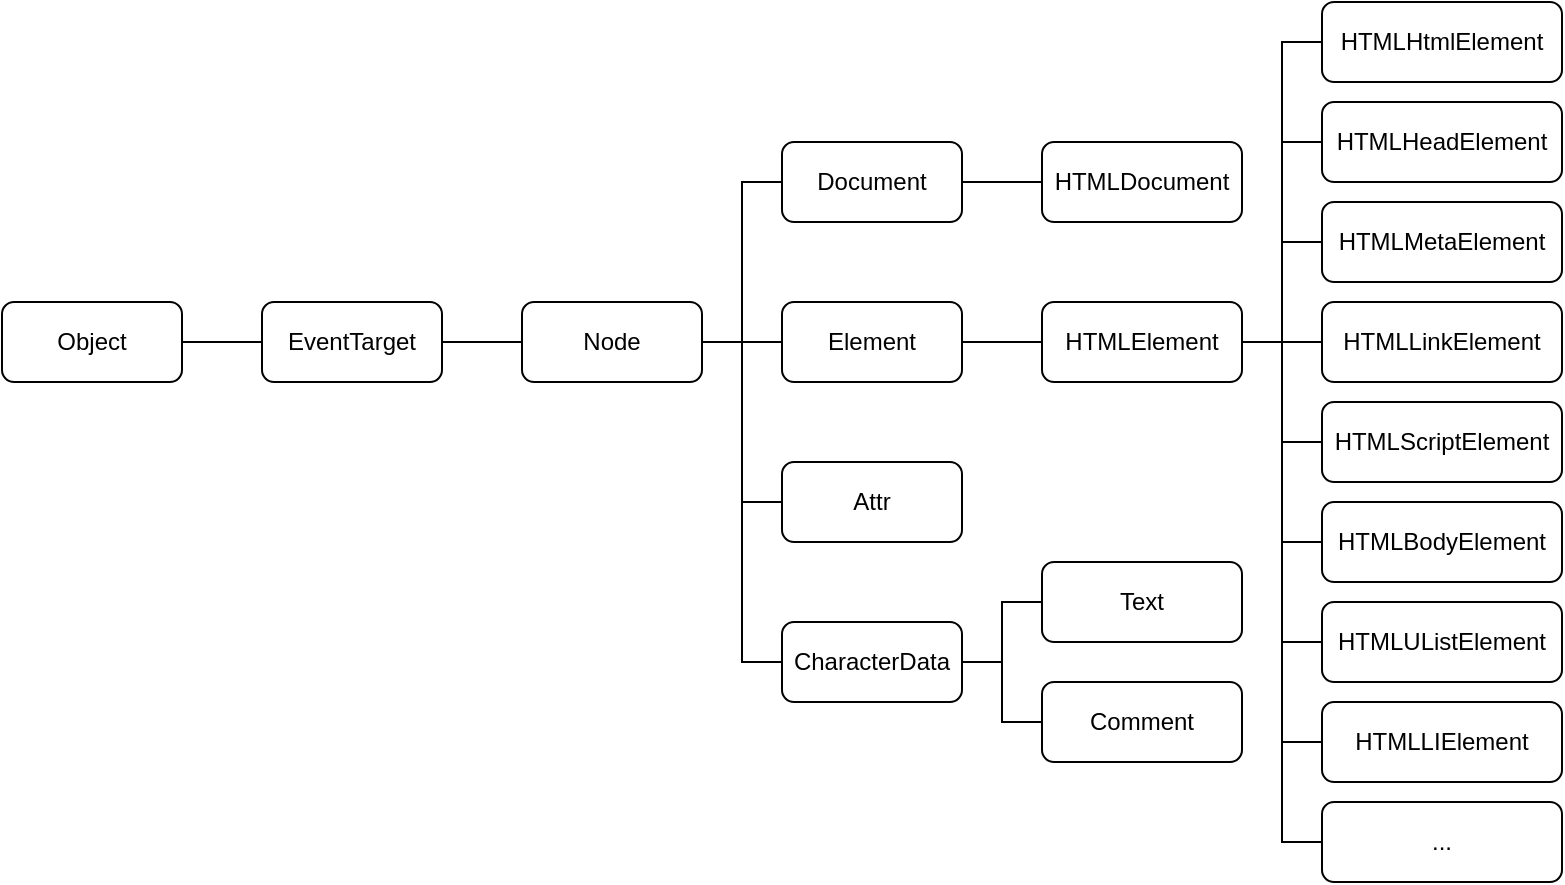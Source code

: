 <mxfile version="20.2.3" type="device"><diagram id="OWo70ETPtmCti-PXVjw3" name="페이지-1"><mxGraphModel dx="1106" dy="840" grid="1" gridSize="10" guides="1" tooltips="1" connect="1" arrows="1" fold="1" page="1" pageScale="1" pageWidth="827" pageHeight="1169" math="0" shadow="0"><root><mxCell id="0"/><mxCell id="1" parent="0"/><mxCell id="ARhb1KXE8EXd9lACOnA6-1" value="HTMLHtmlElement" style="rounded=1;whiteSpace=wrap;html=1;" vertex="1" parent="1"><mxGeometry x="680" y="320" width="120" height="40" as="geometry"/></mxCell><mxCell id="ARhb1KXE8EXd9lACOnA6-2" value="HTMLHeadElement" style="rounded=1;whiteSpace=wrap;html=1;" vertex="1" parent="1"><mxGeometry x="680" y="370" width="120" height="40" as="geometry"/></mxCell><mxCell id="ARhb1KXE8EXd9lACOnA6-3" value="HTMLMetaElement" style="rounded=1;whiteSpace=wrap;html=1;" vertex="1" parent="1"><mxGeometry x="680" y="420" width="120" height="40" as="geometry"/></mxCell><mxCell id="ARhb1KXE8EXd9lACOnA6-4" value="HTMLLinkElement" style="rounded=1;whiteSpace=wrap;html=1;" vertex="1" parent="1"><mxGeometry x="680" y="470" width="120" height="40" as="geometry"/></mxCell><mxCell id="ARhb1KXE8EXd9lACOnA6-5" value="HTMLScriptElement" style="rounded=1;whiteSpace=wrap;html=1;" vertex="1" parent="1"><mxGeometry x="680" y="520" width="120" height="40" as="geometry"/></mxCell><mxCell id="ARhb1KXE8EXd9lACOnA6-6" value="HTMLBodyElement" style="rounded=1;whiteSpace=wrap;html=1;" vertex="1" parent="1"><mxGeometry x="680" y="570" width="120" height="40" as="geometry"/></mxCell><mxCell id="ARhb1KXE8EXd9lACOnA6-7" value="HTMLUListElement" style="rounded=1;whiteSpace=wrap;html=1;" vertex="1" parent="1"><mxGeometry x="680" y="620" width="120" height="40" as="geometry"/></mxCell><mxCell id="ARhb1KXE8EXd9lACOnA6-8" value="HTMLLIElement" style="rounded=1;whiteSpace=wrap;html=1;" vertex="1" parent="1"><mxGeometry x="680" y="670" width="120" height="40" as="geometry"/></mxCell><mxCell id="ARhb1KXE8EXd9lACOnA6-9" value="..." style="rounded=1;whiteSpace=wrap;html=1;" vertex="1" parent="1"><mxGeometry x="680" y="720" width="120" height="40" as="geometry"/></mxCell><mxCell id="ARhb1KXE8EXd9lACOnA6-32" style="edgeStyle=orthogonalEdgeStyle;rounded=0;orthogonalLoop=1;jettySize=auto;html=1;exitX=1;exitY=0.5;exitDx=0;exitDy=0;entryX=0;entryY=0.5;entryDx=0;entryDy=0;endArrow=none;endFill=0;" edge="1" parent="1" source="ARhb1KXE8EXd9lACOnA6-10" target="ARhb1KXE8EXd9lACOnA6-5"><mxGeometry relative="1" as="geometry"/></mxCell><mxCell id="ARhb1KXE8EXd9lACOnA6-33" style="edgeStyle=orthogonalEdgeStyle;rounded=0;orthogonalLoop=1;jettySize=auto;html=1;exitX=1;exitY=0.5;exitDx=0;exitDy=0;entryX=0;entryY=0.5;entryDx=0;entryDy=0;endArrow=none;endFill=0;" edge="1" parent="1" source="ARhb1KXE8EXd9lACOnA6-10" target="ARhb1KXE8EXd9lACOnA6-1"><mxGeometry relative="1" as="geometry"/></mxCell><mxCell id="ARhb1KXE8EXd9lACOnA6-34" style="edgeStyle=orthogonalEdgeStyle;rounded=0;orthogonalLoop=1;jettySize=auto;html=1;exitX=1;exitY=0.5;exitDx=0;exitDy=0;entryX=0;entryY=0.5;entryDx=0;entryDy=0;endArrow=none;endFill=0;" edge="1" parent="1" source="ARhb1KXE8EXd9lACOnA6-10" target="ARhb1KXE8EXd9lACOnA6-2"><mxGeometry relative="1" as="geometry"/></mxCell><mxCell id="ARhb1KXE8EXd9lACOnA6-35" style="edgeStyle=orthogonalEdgeStyle;rounded=0;orthogonalLoop=1;jettySize=auto;html=1;exitX=1;exitY=0.5;exitDx=0;exitDy=0;entryX=0;entryY=0.5;entryDx=0;entryDy=0;endArrow=none;endFill=0;" edge="1" parent="1" source="ARhb1KXE8EXd9lACOnA6-10" target="ARhb1KXE8EXd9lACOnA6-3"><mxGeometry relative="1" as="geometry"/></mxCell><mxCell id="ARhb1KXE8EXd9lACOnA6-36" style="edgeStyle=orthogonalEdgeStyle;rounded=0;orthogonalLoop=1;jettySize=auto;html=1;exitX=1;exitY=0.5;exitDx=0;exitDy=0;entryX=0;entryY=0.5;entryDx=0;entryDy=0;endArrow=none;endFill=0;" edge="1" parent="1" source="ARhb1KXE8EXd9lACOnA6-10" target="ARhb1KXE8EXd9lACOnA6-4"><mxGeometry relative="1" as="geometry"/></mxCell><mxCell id="ARhb1KXE8EXd9lACOnA6-37" style="edgeStyle=orthogonalEdgeStyle;rounded=0;orthogonalLoop=1;jettySize=auto;html=1;exitX=1;exitY=0.5;exitDx=0;exitDy=0;entryX=0;entryY=0.5;entryDx=0;entryDy=0;endArrow=none;endFill=0;" edge="1" parent="1" source="ARhb1KXE8EXd9lACOnA6-10" target="ARhb1KXE8EXd9lACOnA6-6"><mxGeometry relative="1" as="geometry"/></mxCell><mxCell id="ARhb1KXE8EXd9lACOnA6-38" style="edgeStyle=orthogonalEdgeStyle;rounded=0;orthogonalLoop=1;jettySize=auto;html=1;exitX=1;exitY=0.5;exitDx=0;exitDy=0;entryX=0;entryY=0.5;entryDx=0;entryDy=0;endArrow=none;endFill=0;" edge="1" parent="1" source="ARhb1KXE8EXd9lACOnA6-10" target="ARhb1KXE8EXd9lACOnA6-7"><mxGeometry relative="1" as="geometry"/></mxCell><mxCell id="ARhb1KXE8EXd9lACOnA6-39" style="edgeStyle=orthogonalEdgeStyle;rounded=0;orthogonalLoop=1;jettySize=auto;html=1;exitX=1;exitY=0.5;exitDx=0;exitDy=0;entryX=0;entryY=0.5;entryDx=0;entryDy=0;endArrow=none;endFill=0;" edge="1" parent="1" source="ARhb1KXE8EXd9lACOnA6-10" target="ARhb1KXE8EXd9lACOnA6-8"><mxGeometry relative="1" as="geometry"/></mxCell><mxCell id="ARhb1KXE8EXd9lACOnA6-40" style="edgeStyle=orthogonalEdgeStyle;rounded=0;orthogonalLoop=1;jettySize=auto;html=1;exitX=1;exitY=0.5;exitDx=0;exitDy=0;entryX=0;entryY=0.5;entryDx=0;entryDy=0;endArrow=none;endFill=0;" edge="1" parent="1" source="ARhb1KXE8EXd9lACOnA6-10" target="ARhb1KXE8EXd9lACOnA6-9"><mxGeometry relative="1" as="geometry"/></mxCell><mxCell id="ARhb1KXE8EXd9lACOnA6-10" value="HTMLElement" style="rounded=1;whiteSpace=wrap;html=1;" vertex="1" parent="1"><mxGeometry x="540" y="470" width="100" height="40" as="geometry"/></mxCell><mxCell id="ARhb1KXE8EXd9lACOnA6-11" value="HTMLDocument" style="rounded=1;whiteSpace=wrap;html=1;" vertex="1" parent="1"><mxGeometry x="540" y="390" width="100" height="40" as="geometry"/></mxCell><mxCell id="ARhb1KXE8EXd9lACOnA6-27" style="edgeStyle=orthogonalEdgeStyle;rounded=0;orthogonalLoop=1;jettySize=auto;html=1;exitX=1;exitY=0.5;exitDx=0;exitDy=0;entryX=0;entryY=0.5;entryDx=0;entryDy=0;endArrow=none;endFill=0;" edge="1" parent="1" source="ARhb1KXE8EXd9lACOnA6-12" target="ARhb1KXE8EXd9lACOnA6-11"><mxGeometry relative="1" as="geometry"/></mxCell><mxCell id="ARhb1KXE8EXd9lACOnA6-12" value="Document" style="rounded=1;whiteSpace=wrap;html=1;" vertex="1" parent="1"><mxGeometry x="410" y="390" width="90" height="40" as="geometry"/></mxCell><mxCell id="ARhb1KXE8EXd9lACOnA6-25" style="edgeStyle=orthogonalEdgeStyle;rounded=0;orthogonalLoop=1;jettySize=auto;html=1;exitX=1;exitY=0.5;exitDx=0;exitDy=0;entryX=0;entryY=0.5;entryDx=0;entryDy=0;endArrow=none;endFill=0;" edge="1" parent="1" source="ARhb1KXE8EXd9lACOnA6-13" target="ARhb1KXE8EXd9lACOnA6-10"><mxGeometry relative="1" as="geometry"/></mxCell><mxCell id="ARhb1KXE8EXd9lACOnA6-13" value="Element" style="rounded=1;whiteSpace=wrap;html=1;" vertex="1" parent="1"><mxGeometry x="410" y="470" width="90" height="40" as="geometry"/></mxCell><mxCell id="ARhb1KXE8EXd9lACOnA6-14" value="Attr" style="rounded=1;whiteSpace=wrap;html=1;" vertex="1" parent="1"><mxGeometry x="410" y="550" width="90" height="40" as="geometry"/></mxCell><mxCell id="ARhb1KXE8EXd9lACOnA6-30" style="edgeStyle=orthogonalEdgeStyle;rounded=0;orthogonalLoop=1;jettySize=auto;html=1;exitX=1;exitY=0.5;exitDx=0;exitDy=0;entryX=0;entryY=0.5;entryDx=0;entryDy=0;endArrow=none;endFill=0;" edge="1" parent="1" source="ARhb1KXE8EXd9lACOnA6-15" target="ARhb1KXE8EXd9lACOnA6-16"><mxGeometry relative="1" as="geometry"/></mxCell><mxCell id="ARhb1KXE8EXd9lACOnA6-31" style="edgeStyle=orthogonalEdgeStyle;rounded=0;orthogonalLoop=1;jettySize=auto;html=1;exitX=1;exitY=0.5;exitDx=0;exitDy=0;entryX=0;entryY=0.5;entryDx=0;entryDy=0;endArrow=none;endFill=0;" edge="1" parent="1" source="ARhb1KXE8EXd9lACOnA6-15" target="ARhb1KXE8EXd9lACOnA6-17"><mxGeometry relative="1" as="geometry"/></mxCell><mxCell id="ARhb1KXE8EXd9lACOnA6-15" value="CharacterData" style="rounded=1;whiteSpace=wrap;html=1;" vertex="1" parent="1"><mxGeometry x="410" y="630" width="90" height="40" as="geometry"/></mxCell><mxCell id="ARhb1KXE8EXd9lACOnA6-16" value="Text" style="rounded=1;whiteSpace=wrap;html=1;" vertex="1" parent="1"><mxGeometry x="540" y="600" width="100" height="40" as="geometry"/></mxCell><mxCell id="ARhb1KXE8EXd9lACOnA6-17" value="Comment" style="rounded=1;whiteSpace=wrap;html=1;" vertex="1" parent="1"><mxGeometry x="540" y="660" width="100" height="40" as="geometry"/></mxCell><mxCell id="ARhb1KXE8EXd9lACOnA6-24" style="edgeStyle=orthogonalEdgeStyle;rounded=0;orthogonalLoop=1;jettySize=auto;html=1;exitX=1;exitY=0.5;exitDx=0;exitDy=0;entryX=0;entryY=0.5;entryDx=0;entryDy=0;endArrow=none;endFill=0;" edge="1" parent="1" source="ARhb1KXE8EXd9lACOnA6-18" target="ARhb1KXE8EXd9lACOnA6-13"><mxGeometry relative="1" as="geometry"/></mxCell><mxCell id="ARhb1KXE8EXd9lACOnA6-26" style="edgeStyle=orthogonalEdgeStyle;rounded=0;orthogonalLoop=1;jettySize=auto;html=1;exitX=1;exitY=0.5;exitDx=0;exitDy=0;entryX=0;entryY=0.5;entryDx=0;entryDy=0;endArrow=none;endFill=0;" edge="1" parent="1" source="ARhb1KXE8EXd9lACOnA6-18" target="ARhb1KXE8EXd9lACOnA6-12"><mxGeometry relative="1" as="geometry"/></mxCell><mxCell id="ARhb1KXE8EXd9lACOnA6-28" style="edgeStyle=orthogonalEdgeStyle;rounded=0;orthogonalLoop=1;jettySize=auto;html=1;exitX=1;exitY=0.5;exitDx=0;exitDy=0;entryX=0;entryY=0.5;entryDx=0;entryDy=0;endArrow=none;endFill=0;" edge="1" parent="1" source="ARhb1KXE8EXd9lACOnA6-18" target="ARhb1KXE8EXd9lACOnA6-14"><mxGeometry relative="1" as="geometry"/></mxCell><mxCell id="ARhb1KXE8EXd9lACOnA6-29" style="edgeStyle=orthogonalEdgeStyle;rounded=0;orthogonalLoop=1;jettySize=auto;html=1;exitX=1;exitY=0.5;exitDx=0;exitDy=0;entryX=0;entryY=0.5;entryDx=0;entryDy=0;endArrow=none;endFill=0;" edge="1" parent="1" source="ARhb1KXE8EXd9lACOnA6-18" target="ARhb1KXE8EXd9lACOnA6-15"><mxGeometry relative="1" as="geometry"/></mxCell><mxCell id="ARhb1KXE8EXd9lACOnA6-18" value="Node" style="rounded=1;whiteSpace=wrap;html=1;" vertex="1" parent="1"><mxGeometry x="280" y="470" width="90" height="40" as="geometry"/></mxCell><mxCell id="ARhb1KXE8EXd9lACOnA6-23" style="edgeStyle=orthogonalEdgeStyle;rounded=0;orthogonalLoop=1;jettySize=auto;html=1;exitX=1;exitY=0.5;exitDx=0;exitDy=0;entryX=0;entryY=0.5;entryDx=0;entryDy=0;endArrow=none;endFill=0;" edge="1" parent="1" source="ARhb1KXE8EXd9lACOnA6-19" target="ARhb1KXE8EXd9lACOnA6-18"><mxGeometry relative="1" as="geometry"/></mxCell><mxCell id="ARhb1KXE8EXd9lACOnA6-19" value="EventTarget" style="rounded=1;whiteSpace=wrap;html=1;" vertex="1" parent="1"><mxGeometry x="150" y="470" width="90" height="40" as="geometry"/></mxCell><mxCell id="ARhb1KXE8EXd9lACOnA6-22" style="edgeStyle=orthogonalEdgeStyle;rounded=0;orthogonalLoop=1;jettySize=auto;html=1;exitX=1;exitY=0.5;exitDx=0;exitDy=0;entryX=0;entryY=0.5;entryDx=0;entryDy=0;endArrow=none;endFill=0;" edge="1" parent="1" source="ARhb1KXE8EXd9lACOnA6-20" target="ARhb1KXE8EXd9lACOnA6-19"><mxGeometry relative="1" as="geometry"/></mxCell><mxCell id="ARhb1KXE8EXd9lACOnA6-20" value="Object" style="rounded=1;whiteSpace=wrap;html=1;" vertex="1" parent="1"><mxGeometry x="20" y="470" width="90" height="40" as="geometry"/></mxCell></root></mxGraphModel></diagram></mxfile>